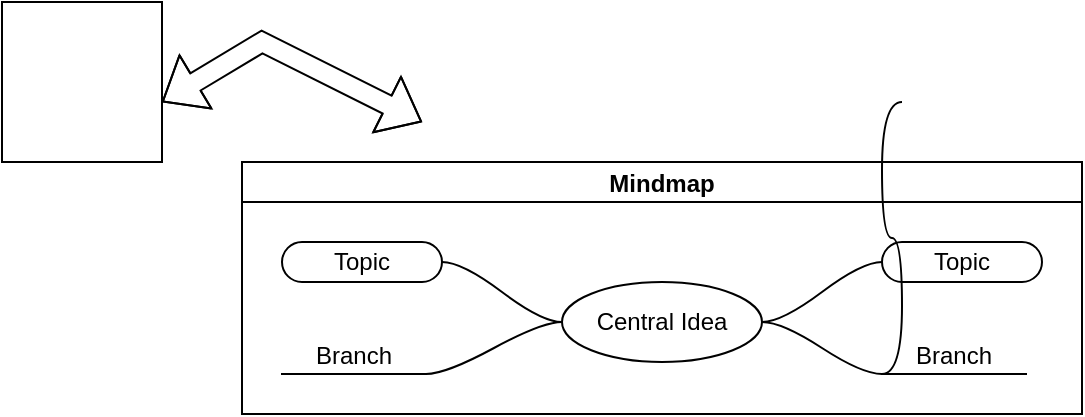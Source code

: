 <mxfile version="28.2.8">
  <diagram name="Halaman-1" id="6Dltq4pmxFUKRaxTYkjp">
    <mxGraphModel dx="1414" dy="773" grid="1" gridSize="10" guides="1" tooltips="1" connect="1" arrows="1" fold="1" page="1" pageScale="1" pageWidth="827" pageHeight="1169" math="0" shadow="0">
      <root>
        <mxCell id="0" />
        <mxCell id="1" parent="0" />
        <mxCell id="0Ko43U4HCcWYEKj2gXk1-1" value="" style="whiteSpace=wrap;html=1;aspect=fixed;labelBackgroundColor=none;" vertex="1" parent="1">
          <mxGeometry x="200" y="220" width="80" height="80" as="geometry" />
        </mxCell>
        <mxCell id="0Ko43U4HCcWYEKj2gXk1-2" value="" style="shape=flexArrow;endArrow=classic;startArrow=classic;html=1;rounded=0;labelBackgroundColor=none;fontColor=default;" edge="1" parent="1">
          <mxGeometry width="100" height="100" relative="1" as="geometry">
            <mxPoint x="280" y="270" as="sourcePoint" />
            <mxPoint x="410" y="280" as="targetPoint" />
            <Array as="points">
              <mxPoint x="330" y="240" />
            </Array>
          </mxGeometry>
        </mxCell>
        <mxCell id="0Ko43U4HCcWYEKj2gXk1-52" value="Mindmap" style="swimlane;startSize=20;horizontal=1;containerType=tree;" vertex="1" parent="1">
          <mxGeometry x="320" y="300" width="420" height="126" as="geometry" />
        </mxCell>
        <mxCell id="0Ko43U4HCcWYEKj2gXk1-53" value="" style="edgeStyle=entityRelationEdgeStyle;startArrow=none;endArrow=none;segment=10;curved=1;sourcePerimeterSpacing=0;targetPerimeterSpacing=0;rounded=0;" edge="1" parent="0Ko43U4HCcWYEKj2gXk1-52" source="0Ko43U4HCcWYEKj2gXk1-57" target="0Ko43U4HCcWYEKj2gXk1-58">
          <mxGeometry relative="1" as="geometry" />
        </mxCell>
        <mxCell id="0Ko43U4HCcWYEKj2gXk1-54" value="" style="edgeStyle=entityRelationEdgeStyle;startArrow=none;endArrow=none;segment=10;curved=1;sourcePerimeterSpacing=0;targetPerimeterSpacing=0;rounded=0;" edge="1" parent="0Ko43U4HCcWYEKj2gXk1-52" source="0Ko43U4HCcWYEKj2gXk1-57" target="0Ko43U4HCcWYEKj2gXk1-59">
          <mxGeometry relative="1" as="geometry" />
        </mxCell>
        <mxCell id="0Ko43U4HCcWYEKj2gXk1-55" value="" style="edgeStyle=entityRelationEdgeStyle;startArrow=none;endArrow=none;segment=10;curved=1;sourcePerimeterSpacing=0;targetPerimeterSpacing=0;rounded=0;" edge="1" parent="0Ko43U4HCcWYEKj2gXk1-52" source="0Ko43U4HCcWYEKj2gXk1-57" target="0Ko43U4HCcWYEKj2gXk1-60">
          <mxGeometry relative="1" as="geometry" />
        </mxCell>
        <mxCell id="0Ko43U4HCcWYEKj2gXk1-56" value="" style="edgeStyle=entityRelationEdgeStyle;startArrow=none;endArrow=none;segment=10;curved=1;sourcePerimeterSpacing=0;targetPerimeterSpacing=0;rounded=0;" edge="1" parent="0Ko43U4HCcWYEKj2gXk1-52" source="0Ko43U4HCcWYEKj2gXk1-57" target="0Ko43U4HCcWYEKj2gXk1-61">
          <mxGeometry relative="1" as="geometry" />
        </mxCell>
        <mxCell id="0Ko43U4HCcWYEKj2gXk1-57" value="Central Idea" style="ellipse;whiteSpace=wrap;html=1;align=center;treeFolding=1;treeMoving=1;newEdgeStyle={&quot;edgeStyle&quot;:&quot;entityRelationEdgeStyle&quot;,&quot;startArrow&quot;:&quot;none&quot;,&quot;endArrow&quot;:&quot;none&quot;,&quot;segment&quot;:10,&quot;curved&quot;:1,&quot;sourcePerimeterSpacing&quot;:0,&quot;targetPerimeterSpacing&quot;:0};" vertex="1" parent="0Ko43U4HCcWYEKj2gXk1-52">
          <mxGeometry x="160" y="60" width="100" height="40" as="geometry" />
        </mxCell>
        <mxCell id="0Ko43U4HCcWYEKj2gXk1-58" value="Topic" style="whiteSpace=wrap;html=1;rounded=1;arcSize=50;align=center;verticalAlign=middle;strokeWidth=1;autosize=1;spacing=4;treeFolding=1;treeMoving=1;newEdgeStyle={&quot;edgeStyle&quot;:&quot;entityRelationEdgeStyle&quot;,&quot;startArrow&quot;:&quot;none&quot;,&quot;endArrow&quot;:&quot;none&quot;,&quot;segment&quot;:10,&quot;curved&quot;:1,&quot;sourcePerimeterSpacing&quot;:0,&quot;targetPerimeterSpacing&quot;:0};" vertex="1" parent="0Ko43U4HCcWYEKj2gXk1-52">
          <mxGeometry x="320" y="40" width="80" height="20" as="geometry" />
        </mxCell>
        <mxCell id="0Ko43U4HCcWYEKj2gXk1-62" style="edgeStyle=entityRelationEdgeStyle;rounded=0;orthogonalLoop=1;jettySize=auto;html=1;startArrow=none;endArrow=none;segment=10;curved=1;sourcePerimeterSpacing=0;targetPerimeterSpacing=0;exitX=0;exitY=1;exitDx=0;exitDy=0;" edge="1" parent="0Ko43U4HCcWYEKj2gXk1-52" source="0Ko43U4HCcWYEKj2gXk1-59">
          <mxGeometry relative="1" as="geometry">
            <mxPoint x="330" y="-30" as="targetPoint" />
          </mxGeometry>
        </mxCell>
        <mxCell id="0Ko43U4HCcWYEKj2gXk1-59" value="Branch" style="whiteSpace=wrap;html=1;shape=partialRectangle;top=0;left=0;bottom=1;right=0;points=[[0,1],[1,1]];fillColor=none;align=center;verticalAlign=bottom;routingCenterY=0.5;snapToPoint=1;autosize=1;treeFolding=1;treeMoving=1;newEdgeStyle={&quot;edgeStyle&quot;:&quot;entityRelationEdgeStyle&quot;,&quot;startArrow&quot;:&quot;none&quot;,&quot;endArrow&quot;:&quot;none&quot;,&quot;segment&quot;:10,&quot;curved&quot;:1,&quot;sourcePerimeterSpacing&quot;:0,&quot;targetPerimeterSpacing&quot;:0};" vertex="1" parent="0Ko43U4HCcWYEKj2gXk1-52">
          <mxGeometry x="320" y="80" width="72" height="26" as="geometry" />
        </mxCell>
        <mxCell id="0Ko43U4HCcWYEKj2gXk1-60" value="Topic" style="whiteSpace=wrap;html=1;rounded=1;arcSize=50;align=center;verticalAlign=middle;strokeWidth=1;autosize=1;spacing=4;treeFolding=1;treeMoving=1;newEdgeStyle={&quot;edgeStyle&quot;:&quot;entityRelationEdgeStyle&quot;,&quot;startArrow&quot;:&quot;none&quot;,&quot;endArrow&quot;:&quot;none&quot;,&quot;segment&quot;:10,&quot;curved&quot;:1,&quot;sourcePerimeterSpacing&quot;:0,&quot;targetPerimeterSpacing&quot;:0};" vertex="1" parent="0Ko43U4HCcWYEKj2gXk1-52">
          <mxGeometry x="20" y="40" width="80" height="20" as="geometry" />
        </mxCell>
        <mxCell id="0Ko43U4HCcWYEKj2gXk1-61" value="Branch" style="whiteSpace=wrap;html=1;shape=partialRectangle;top=0;left=0;bottom=1;right=0;points=[[0,1],[1,1]];fillColor=none;align=center;verticalAlign=bottom;routingCenterY=0.5;snapToPoint=1;autosize=1;treeFolding=1;treeMoving=1;newEdgeStyle={&quot;edgeStyle&quot;:&quot;entityRelationEdgeStyle&quot;,&quot;startArrow&quot;:&quot;none&quot;,&quot;endArrow&quot;:&quot;none&quot;,&quot;segment&quot;:10,&quot;curved&quot;:1,&quot;sourcePerimeterSpacing&quot;:0,&quot;targetPerimeterSpacing&quot;:0};" vertex="1" parent="0Ko43U4HCcWYEKj2gXk1-52">
          <mxGeometry x="20" y="80" width="72" height="26" as="geometry" />
        </mxCell>
      </root>
    </mxGraphModel>
  </diagram>
</mxfile>
